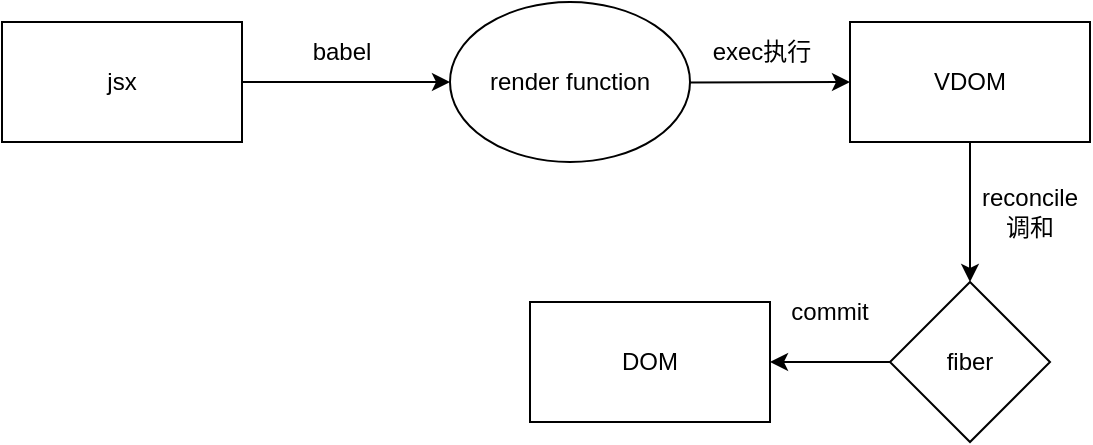 <mxfile>
    <diagram id="gM-H8igfZ678w3a75cT9" name="第 1 页">
        <mxGraphModel dx="671" dy="372" grid="1" gridSize="10" guides="1" tooltips="1" connect="1" arrows="1" fold="1" page="1" pageScale="1" pageWidth="827" pageHeight="1169" math="0" shadow="0">
            <root>
                <mxCell id="0"/>
                <mxCell id="1" parent="0"/>
                <mxCell id="4" value="" style="edgeStyle=none;html=1;" edge="1" parent="1" source="2" target="3">
                    <mxGeometry relative="1" as="geometry"/>
                </mxCell>
                <mxCell id="2" value="jsx" style="rounded=0;whiteSpace=wrap;html=1;" vertex="1" parent="1">
                    <mxGeometry x="70" y="120" width="120" height="60" as="geometry"/>
                </mxCell>
                <mxCell id="7" value="" style="edgeStyle=none;html=1;" edge="1" parent="1" source="3" target="6">
                    <mxGeometry relative="1" as="geometry"/>
                </mxCell>
                <mxCell id="3" value="render function" style="ellipse;whiteSpace=wrap;html=1;" vertex="1" parent="1">
                    <mxGeometry x="294" y="110" width="120" height="80" as="geometry"/>
                </mxCell>
                <mxCell id="5" value="babel" style="text;html=1;strokeColor=none;fillColor=none;align=center;verticalAlign=middle;whiteSpace=wrap;rounded=0;" vertex="1" parent="1">
                    <mxGeometry x="210" y="120" width="60" height="30" as="geometry"/>
                </mxCell>
                <mxCell id="10" value="" style="edgeStyle=none;html=1;" edge="1" parent="1" source="6" target="9">
                    <mxGeometry relative="1" as="geometry"/>
                </mxCell>
                <mxCell id="6" value="VDOM" style="whiteSpace=wrap;html=1;" vertex="1" parent="1">
                    <mxGeometry x="494" y="120" width="120" height="60" as="geometry"/>
                </mxCell>
                <mxCell id="8" value="exec执行" style="text;html=1;strokeColor=none;fillColor=none;align=center;verticalAlign=middle;whiteSpace=wrap;rounded=0;" vertex="1" parent="1">
                    <mxGeometry x="420" y="120" width="60" height="30" as="geometry"/>
                </mxCell>
                <mxCell id="13" value="" style="edgeStyle=none;html=1;" edge="1" parent="1" source="9" target="12">
                    <mxGeometry relative="1" as="geometry"/>
                </mxCell>
                <mxCell id="9" value="fiber" style="rhombus;whiteSpace=wrap;html=1;" vertex="1" parent="1">
                    <mxGeometry x="514" y="250" width="80" height="80" as="geometry"/>
                </mxCell>
                <mxCell id="11" value="reconcile&lt;br&gt;调和" style="text;html=1;strokeColor=none;fillColor=none;align=center;verticalAlign=middle;whiteSpace=wrap;rounded=0;" vertex="1" parent="1">
                    <mxGeometry x="554" y="200" width="60" height="30" as="geometry"/>
                </mxCell>
                <mxCell id="12" value="DOM" style="whiteSpace=wrap;html=1;" vertex="1" parent="1">
                    <mxGeometry x="334" y="260" width="120" height="60" as="geometry"/>
                </mxCell>
                <mxCell id="14" value="commit" style="text;html=1;strokeColor=none;fillColor=none;align=center;verticalAlign=middle;whiteSpace=wrap;rounded=0;" vertex="1" parent="1">
                    <mxGeometry x="454" y="250" width="60" height="30" as="geometry"/>
                </mxCell>
            </root>
        </mxGraphModel>
    </diagram>
</mxfile>